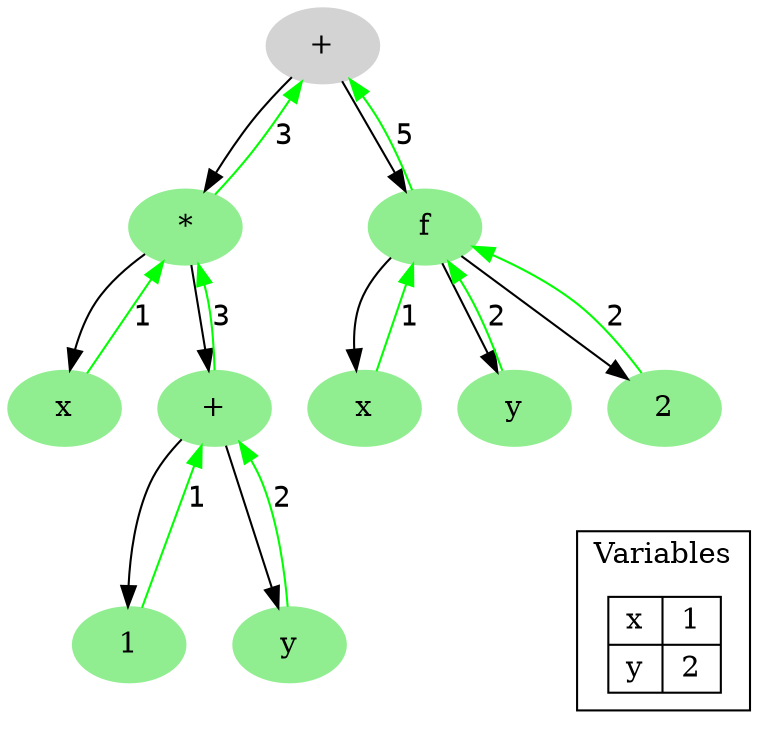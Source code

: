 /* included for reference */
digraph G {
    compound=true;

	0 [label="+",color=lightgrey,style=filled];
	1 [label="*",color=lightgreen,style=filled];
	2 [label="f",color=lightgreen,style=filled];
	3 [label="x",color=lightgreen,style=filled];
	4 [label="+",color=lightgreen,style=filled];
	5 [label="1",color=lightgreen,style=filled];
	6 [label="y",color=lightgreen,style=filled];
	7 [label="x",color=lightgreen,style=filled];
	8 [label="y",color=lightgreen,style=filled];
	9 [label="2",color=lightgreen,style=filled];

	0 -> 1;
	0 -> 2;
	1 -> 3;
	1 -> 4;
	4 -> 5;
	4 -> 6;
	
	2 -> 7;
	2 -> 8;
	2 -> 9;

	subgraph cluster_0 {
    	label=<Variables>;
		vars [shape=record,label="{{x|1}|{y|2}}"];
	}
	9 -> vars [style=invis];


	1 -> 0 [label=<<FONT FACE='monospace'>3</FONT>>,color="green"];
	2 -> 0 [label=<<FONT FACE='monospace'>5</FONT>>,color="green"];

	3 -> 1 [label=<<FONT FACE='monospace'>1</FONT>>,color="green"];
	4 -> 1 [label=<<FONT FACE='monospace'>3</FONT>>,color="green"];

	7 -> 2 [label=<<FONT FACE='monospace'>1</FONT>>,color="green"];
	8 -> 2 [label=<<FONT FACE='monospace'>2</FONT>>,color="green"];
	9 -> 2 [label=<<FONT FACE='monospace'>2</FONT>>,color="green"];

	5 -> 4 [label=<<FONT FACE='monospace'>1</FONT>>,color="green"];
	6 -> 4 [label=<<FONT FACE='monospace'>2</FONT>>,color="green"];


}

/*

digraph G {

	subgraph cluster_0 {
		style=filled;
		color=lightgrey;
		node [style=filled,color=white];
		a0 -> a1 -> a2 -> a3;
		label = "process #1";
	}

	subgraph cluster_1 {
		node [style=filled];
		b0 -> b1 -> b2 -> b3;
		label = "process #2";
		color=blue
	}
	start -> a0;
	start -> b0;
	a1 -> b3;
	b2 -> a3;
	a3 -> a0;
	a3 -> end;
	b3 -> end;

	start [shape=Mdiamond];
	end [shape=Msquare];
}

*/